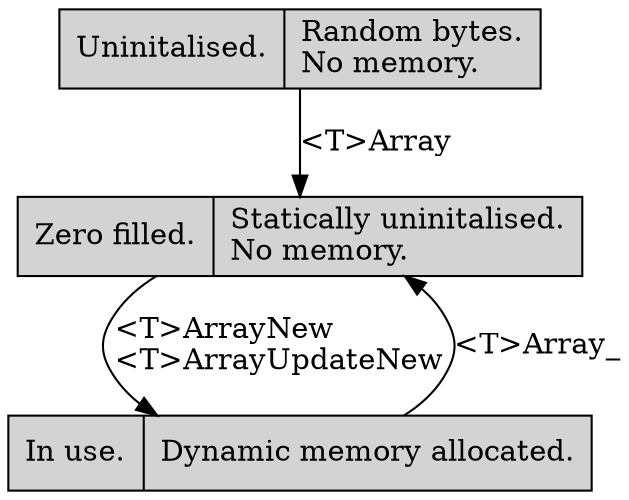 digraph {
	//rankdir = LR;
	node [ shape=record, style=filled ];
	null [ label = "Uninitalised.|Random bytes.\lNo memory.\l" ];
	static [ label = "Zero filled.|Statically uninitalised.\lNo memory.\l" ];
	dynamic [ label = "In use.|Dynamic memory allocated.\n" ];
	null -> static [ label = "<T>Array" ];
	static -> dynamic [ label = "<T>ArrayNew\l<T>ArrayUpdateNew" ];
	dynamic -> static [ label = "<T>Array_" ];
}
